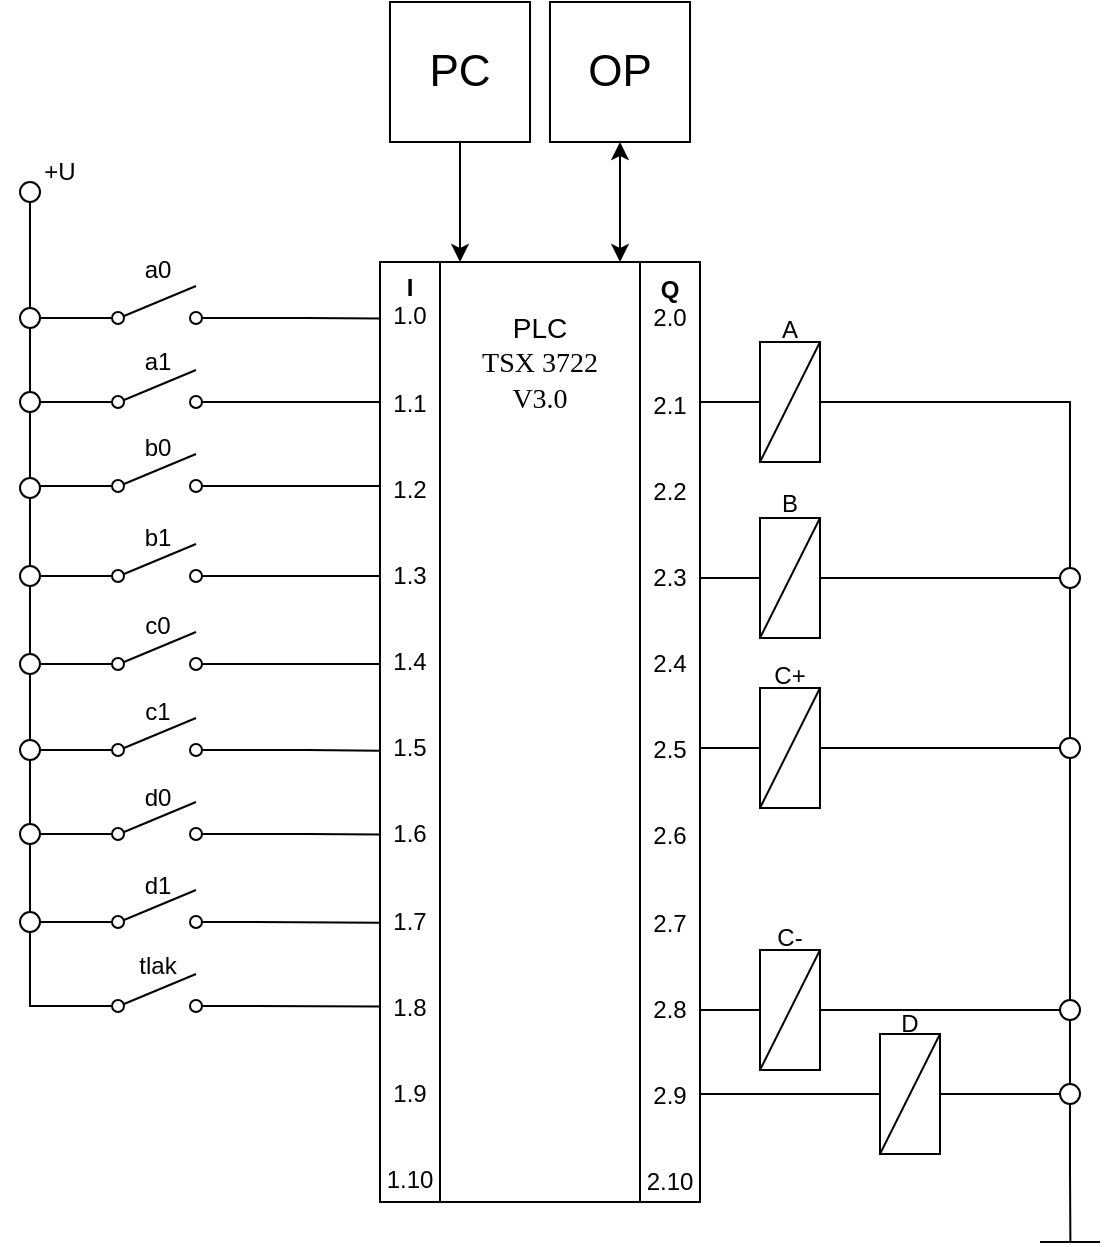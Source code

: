 <mxfile version="15.9.4" type="device"><diagram id="kRK2xJ4wAWANBHRCVUoH" name="Stránka-1"><mxGraphModel dx="383" dy="606" grid="1" gridSize="10" guides="1" tooltips="1" connect="1" arrows="1" fold="1" page="1" pageScale="1" pageWidth="827" pageHeight="1169" math="0" shadow="0"><root><mxCell id="0"/><mxCell id="1" parent="0"/><mxCell id="SBZ6tHTh4G1ADK9D4yWB-2" style="edgeStyle=orthogonalEdgeStyle;rounded=0;orthogonalLoop=1;jettySize=auto;html=1;exitX=1;exitY=0;exitDx=0;exitDy=0;entryX=0;entryY=0;entryDx=0;entryDy=0;endArrow=none;endFill=0;" parent="1" source="SBZ6tHTh4G1ADK9D4yWB-4" target="SBZ6tHTh4G1ADK9D4yWB-6" edge="1"><mxGeometry relative="1" as="geometry"><Array as="points"><mxPoint x="340" y="520"/><mxPoint x="340" y="520"/></Array></mxGeometry></mxCell><mxCell id="SBZ6tHTh4G1ADK9D4yWB-3" style="edgeStyle=orthogonalEdgeStyle;rounded=0;orthogonalLoop=1;jettySize=auto;html=1;exitX=1;exitY=1;exitDx=0;exitDy=0;entryX=0;entryY=1;entryDx=0;entryDy=0;endArrow=none;endFill=0;" parent="1" source="SBZ6tHTh4G1ADK9D4yWB-4" target="SBZ6tHTh4G1ADK9D4yWB-6" edge="1"><mxGeometry relative="1" as="geometry"><Array as="points"><mxPoint x="310" y="990"/><mxPoint x="310" y="990"/></Array></mxGeometry></mxCell><mxCell id="SBZ6tHTh4G1ADK9D4yWB-4" value="&lt;b&gt;I&lt;/b&gt;&lt;br&gt;1.0&lt;br&gt;&lt;br&gt;&lt;br&gt;1.1&lt;br&gt;&lt;br&gt;&lt;br&gt;1.2&lt;br&gt;&lt;br&gt;&lt;br&gt;1.3&lt;br&gt;&lt;br&gt;&lt;br&gt;1.4&lt;br&gt;&lt;br&gt;&lt;br&gt;1.5&lt;br&gt;&lt;br&gt;&lt;br&gt;1.6&lt;br&gt;&lt;br&gt;&lt;br&gt;1.7&lt;br&gt;&lt;br&gt;&lt;br&gt;1.8&lt;br&gt;&lt;br&gt;&lt;br&gt;1.9&lt;br&gt;&lt;br&gt;&lt;br&gt;1.10" style="rounded=0;whiteSpace=wrap;html=1;align=center;verticalAlign=top;spacing=1;" parent="1" vertex="1"><mxGeometry x="240" y="520" width="30" height="470" as="geometry"/></mxCell><mxCell id="SBZ6tHTh4G1ADK9D4yWB-6" value="&lt;b&gt;Q&lt;/b&gt;&lt;br&gt;2.0&lt;br&gt;&lt;br&gt;&lt;br&gt;2.1&lt;br&gt;&lt;br&gt;&lt;br&gt;2.2&lt;br&gt;&lt;br&gt;&lt;br&gt;2.3&lt;br&gt;&lt;br&gt;&lt;br&gt;2.4&lt;br&gt;&lt;br&gt;&lt;br&gt;2.5&lt;br&gt;&lt;br&gt;&lt;br&gt;2.6&lt;br&gt;&lt;br&gt;&lt;br&gt;2.7&lt;br&gt;&lt;br&gt;&lt;br&gt;2.8&lt;br&gt;&lt;br&gt;&lt;br&gt;2.9&lt;br&gt;&lt;br&gt;&lt;br&gt;2.10" style="rounded=0;whiteSpace=wrap;html=1;align=center;horizontal=1;verticalAlign=top;" parent="1" vertex="1"><mxGeometry x="370" y="520" width="30" height="470" as="geometry"/></mxCell><mxCell id="SBZ6tHTh4G1ADK9D4yWB-7" style="edgeStyle=orthogonalEdgeStyle;rounded=0;orthogonalLoop=1;jettySize=auto;html=1;exitX=0.5;exitY=0;exitDx=0;exitDy=0;entryX=0.5;entryY=1;entryDx=0;entryDy=0;endArrow=none;endFill=0;" parent="1" source="SBZ6tHTh4G1ADK9D4yWB-8" target="SBZ6tHTh4G1ADK9D4yWB-9" edge="1"><mxGeometry relative="1" as="geometry"/></mxCell><mxCell id="SBZ6tHTh4G1ADK9D4yWB-8" value="" style="ellipse;whiteSpace=wrap;html=1;aspect=fixed;verticalAlign=top;" parent="1" vertex="1"><mxGeometry x="60" y="585" width="10" height="10" as="geometry"/></mxCell><mxCell id="SBZ6tHTh4G1ADK9D4yWB-9" value="" style="ellipse;whiteSpace=wrap;html=1;aspect=fixed;verticalAlign=top;" parent="1" vertex="1"><mxGeometry x="60" y="543" width="10" height="10" as="geometry"/></mxCell><mxCell id="SBZ6tHTh4G1ADK9D4yWB-10" style="edgeStyle=orthogonalEdgeStyle;rounded=0;orthogonalLoop=1;jettySize=auto;html=1;exitX=0;exitY=0.84;exitDx=0;exitDy=0;exitPerimeter=0;entryX=1;entryY=0.5;entryDx=0;entryDy=0;endArrow=none;endFill=0;" parent="1" source="SBZ6tHTh4G1ADK9D4yWB-12" target="SBZ6tHTh4G1ADK9D4yWB-9" edge="1"><mxGeometry relative="1" as="geometry"/></mxCell><mxCell id="SBZ6tHTh4G1ADK9D4yWB-11" style="edgeStyle=orthogonalEdgeStyle;rounded=0;orthogonalLoop=1;jettySize=auto;html=1;exitX=1;exitY=0.84;exitDx=0;exitDy=0;exitPerimeter=0;entryX=0.011;entryY=0.06;entryDx=0;entryDy=0;entryPerimeter=0;endArrow=none;endFill=0;" parent="1" source="SBZ6tHTh4G1ADK9D4yWB-12" target="SBZ6tHTh4G1ADK9D4yWB-4" edge="1"><mxGeometry relative="1" as="geometry"/></mxCell><mxCell id="SBZ6tHTh4G1ADK9D4yWB-12" value="" style="pointerEvents=1;verticalLabelPosition=bottom;shadow=0;dashed=0;align=center;html=1;verticalAlign=top;shape=mxgraph.electrical.electro-mechanical.simple_switch;" parent="1" vertex="1"><mxGeometry x="91" y="532" width="75" height="19" as="geometry"/></mxCell><mxCell id="SBZ6tHTh4G1ADK9D4yWB-13" style="edgeStyle=orthogonalEdgeStyle;rounded=0;orthogonalLoop=1;jettySize=auto;html=1;exitX=0;exitY=0.84;exitDx=0;exitDy=0;exitPerimeter=0;entryX=1;entryY=0.5;entryDx=0;entryDy=0;endArrow=none;endFill=0;" parent="1" source="SBZ6tHTh4G1ADK9D4yWB-15" target="SBZ6tHTh4G1ADK9D4yWB-8" edge="1"><mxGeometry relative="1" as="geometry"/></mxCell><mxCell id="SBZ6tHTh4G1ADK9D4yWB-14" style="edgeStyle=orthogonalEdgeStyle;rounded=0;orthogonalLoop=1;jettySize=auto;html=1;exitX=1;exitY=0.84;exitDx=0;exitDy=0;exitPerimeter=0;endArrow=none;endFill=0;" parent="1" source="SBZ6tHTh4G1ADK9D4yWB-15" edge="1"><mxGeometry relative="1" as="geometry"><mxPoint x="240" y="590" as="targetPoint"/><Array as="points"><mxPoint x="240" y="590"/></Array></mxGeometry></mxCell><mxCell id="SBZ6tHTh4G1ADK9D4yWB-15" value="" style="pointerEvents=1;verticalLabelPosition=bottom;shadow=0;dashed=0;align=center;html=1;verticalAlign=top;shape=mxgraph.electrical.electro-mechanical.simple_switch;" parent="1" vertex="1"><mxGeometry x="91" y="574" width="75" height="19" as="geometry"/></mxCell><mxCell id="SBZ6tHTh4G1ADK9D4yWB-16" style="edgeStyle=orthogonalEdgeStyle;rounded=0;orthogonalLoop=1;jettySize=auto;html=1;exitX=0.5;exitY=1;exitDx=0;exitDy=0;entryX=0.5;entryY=0;entryDx=0;entryDy=0;endArrow=none;endFill=0;" parent="1" source="SBZ6tHTh4G1ADK9D4yWB-17" target="SBZ6tHTh4G1ADK9D4yWB-9" edge="1"><mxGeometry relative="1" as="geometry"/></mxCell><mxCell id="SBZ6tHTh4G1ADK9D4yWB-17" value="" style="ellipse;whiteSpace=wrap;html=1;aspect=fixed;verticalAlign=top;" parent="1" vertex="1"><mxGeometry x="60" y="480" width="10" height="10" as="geometry"/></mxCell><mxCell id="SBZ6tHTh4G1ADK9D4yWB-18" value="+U" style="text;html=1;strokeColor=none;fillColor=none;align=center;verticalAlign=middle;whiteSpace=wrap;rounded=0;" parent="1" vertex="1"><mxGeometry x="50" y="460" width="60" height="30" as="geometry"/></mxCell><mxCell id="SBZ6tHTh4G1ADK9D4yWB-19" style="edgeStyle=orthogonalEdgeStyle;rounded=0;orthogonalLoop=1;jettySize=auto;html=1;exitX=0.5;exitY=1;exitDx=0;exitDy=0;endArrow=classic;endFill=1;" parent="1" source="SBZ6tHTh4G1ADK9D4yWB-20" edge="1"><mxGeometry relative="1" as="geometry"><mxPoint x="280" y="520" as="targetPoint"/></mxGeometry></mxCell><mxCell id="SBZ6tHTh4G1ADK9D4yWB-20" value="&lt;font style=&quot;font-size: 22px&quot;&gt;PC&lt;/font&gt;" style="whiteSpace=wrap;html=1;aspect=fixed;verticalAlign=middle;" parent="1" vertex="1"><mxGeometry x="245" y="390" width="70" height="70" as="geometry"/></mxCell><mxCell id="SBZ6tHTh4G1ADK9D4yWB-21" value="&lt;font style=&quot;font-size: 14px&quot;&gt;PLC&lt;br&gt;&lt;span style=&quot;font-family: &amp;#34;times new roman&amp;#34; , serif&quot;&gt;TSX 3722 V3.0&lt;/span&gt;&lt;/font&gt;" style="text;html=1;strokeColor=none;fillColor=none;align=center;verticalAlign=middle;whiteSpace=wrap;rounded=0;" parent="1" vertex="1"><mxGeometry x="290" y="532" width="60" height="78" as="geometry"/></mxCell><mxCell id="SBZ6tHTh4G1ADK9D4yWB-22" style="edgeStyle=orthogonalEdgeStyle;rounded=0;orthogonalLoop=1;jettySize=auto;html=1;entryX=1;entryY=0.25;entryDx=0;entryDy=0;endArrow=none;endFill=0;exitX=0;exitY=0.5;exitDx=0;exitDy=0;" parent="1" source="SBZ6tHTh4G1ADK9D4yWB-126" target="SBZ6tHTh4G1ADK9D4yWB-6" edge="1"><mxGeometry relative="1" as="geometry"><Array as="points"><mxPoint x="400" y="590"/></Array><mxPoint x="470" y="590" as="sourcePoint"/></mxGeometry></mxCell><mxCell id="SBZ6tHTh4G1ADK9D4yWB-32" style="edgeStyle=orthogonalEdgeStyle;rounded=0;orthogonalLoop=1;jettySize=auto;html=1;exitX=0;exitY=0.84;exitDx=0;exitDy=0;exitPerimeter=0;entryX=1;entryY=0.5;entryDx=0;entryDy=0;endArrow=none;endFill=0;" parent="1" source="SBZ6tHTh4G1ADK9D4yWB-34" target="SBZ6tHTh4G1ADK9D4yWB-37" edge="1"><mxGeometry relative="1" as="geometry"/></mxCell><mxCell id="SBZ6tHTh4G1ADK9D4yWB-33" style="edgeStyle=orthogonalEdgeStyle;rounded=0;orthogonalLoop=1;jettySize=auto;html=1;exitX=1;exitY=0.84;exitDx=0;exitDy=0;exitPerimeter=0;endArrow=none;endFill=0;" parent="1" source="SBZ6tHTh4G1ADK9D4yWB-34" edge="1"><mxGeometry relative="1" as="geometry"><mxPoint x="240" y="632" as="targetPoint"/><Array as="points"><mxPoint x="230" y="632"/></Array></mxGeometry></mxCell><mxCell id="SBZ6tHTh4G1ADK9D4yWB-34" value="" style="pointerEvents=1;verticalLabelPosition=bottom;shadow=0;dashed=0;align=center;html=1;verticalAlign=top;shape=mxgraph.electrical.electro-mechanical.simple_switch;" parent="1" vertex="1"><mxGeometry x="91" y="616" width="75" height="19" as="geometry"/></mxCell><mxCell id="SBZ6tHTh4G1ADK9D4yWB-35" style="edgeStyle=orthogonalEdgeStyle;rounded=0;orthogonalLoop=1;jettySize=auto;html=1;exitX=0.5;exitY=0;exitDx=0;exitDy=0;entryX=0.5;entryY=1;entryDx=0;entryDy=0;endArrow=none;endFill=0;" parent="1" source="SBZ6tHTh4G1ADK9D4yWB-37" target="SBZ6tHTh4G1ADK9D4yWB-8" edge="1"><mxGeometry relative="1" as="geometry"/></mxCell><mxCell id="SBZ6tHTh4G1ADK9D4yWB-36" style="edgeStyle=orthogonalEdgeStyle;rounded=0;orthogonalLoop=1;jettySize=auto;html=1;exitX=0.5;exitY=1;exitDx=0;exitDy=0;entryX=0.5;entryY=0;entryDx=0;entryDy=0;endArrow=none;endFill=0;" parent="1" source="SBZ6tHTh4G1ADK9D4yWB-37" target="SBZ6tHTh4G1ADK9D4yWB-45" edge="1"><mxGeometry relative="1" as="geometry"/></mxCell><mxCell id="SBZ6tHTh4G1ADK9D4yWB-37" value="" style="ellipse;whiteSpace=wrap;html=1;aspect=fixed;verticalAlign=top;" parent="1" vertex="1"><mxGeometry x="60" y="628" width="10" height="10" as="geometry"/></mxCell><mxCell id="SBZ6tHTh4G1ADK9D4yWB-38" style="edgeStyle=orthogonalEdgeStyle;rounded=0;orthogonalLoop=1;jettySize=auto;html=1;exitX=1;exitY=0.84;exitDx=0;exitDy=0;exitPerimeter=0;endArrow=none;endFill=0;" parent="1" source="SBZ6tHTh4G1ADK9D4yWB-39" edge="1"><mxGeometry relative="1" as="geometry"><mxPoint x="240" y="677" as="targetPoint"/><Array as="points"><mxPoint x="240" y="677"/></Array></mxGeometry></mxCell><mxCell id="SBZ6tHTh4G1ADK9D4yWB-39" value="" style="pointerEvents=1;verticalLabelPosition=bottom;shadow=0;dashed=0;align=center;html=1;verticalAlign=top;shape=mxgraph.electrical.electro-mechanical.simple_switch;" parent="1" vertex="1"><mxGeometry x="91" y="661" width="75" height="19" as="geometry"/></mxCell><mxCell id="SBZ6tHTh4G1ADK9D4yWB-40" style="edgeStyle=orthogonalEdgeStyle;rounded=0;orthogonalLoop=1;jettySize=auto;html=1;exitX=1;exitY=0.84;exitDx=0;exitDy=0;exitPerimeter=0;endArrow=none;endFill=0;" parent="1" source="SBZ6tHTh4G1ADK9D4yWB-42" edge="1"><mxGeometry relative="1" as="geometry"><mxPoint x="240" y="721" as="targetPoint"/><Array as="points"><mxPoint x="240" y="721"/></Array></mxGeometry></mxCell><mxCell id="SBZ6tHTh4G1ADK9D4yWB-41" style="edgeStyle=orthogonalEdgeStyle;rounded=0;orthogonalLoop=1;jettySize=auto;html=1;exitX=0;exitY=0.84;exitDx=0;exitDy=0;exitPerimeter=0;entryX=1;entryY=0.5;entryDx=0;entryDy=0;endArrow=none;endFill=0;" parent="1" source="SBZ6tHTh4G1ADK9D4yWB-42" target="SBZ6tHTh4G1ADK9D4yWB-90" edge="1"><mxGeometry relative="1" as="geometry"/></mxCell><mxCell id="SBZ6tHTh4G1ADK9D4yWB-42" value="" style="pointerEvents=1;verticalLabelPosition=bottom;shadow=0;dashed=0;align=center;html=1;verticalAlign=top;shape=mxgraph.electrical.electro-mechanical.simple_switch;" parent="1" vertex="1"><mxGeometry x="91" y="705" width="75" height="19" as="geometry"/></mxCell><mxCell id="SBZ6tHTh4G1ADK9D4yWB-43" style="edgeStyle=orthogonalEdgeStyle;rounded=0;orthogonalLoop=1;jettySize=auto;html=1;exitX=1;exitY=0.5;exitDx=0;exitDy=0;entryX=0;entryY=0.84;entryDx=0;entryDy=0;entryPerimeter=0;endArrow=none;endFill=0;" parent="1" source="SBZ6tHTh4G1ADK9D4yWB-45" target="SBZ6tHTh4G1ADK9D4yWB-39" edge="1"><mxGeometry relative="1" as="geometry"/></mxCell><mxCell id="SBZ6tHTh4G1ADK9D4yWB-44" style="edgeStyle=orthogonalEdgeStyle;rounded=0;orthogonalLoop=1;jettySize=auto;html=1;exitX=0.5;exitY=1;exitDx=0;exitDy=0;entryX=0.5;entryY=0;entryDx=0;entryDy=0;endArrow=none;endFill=0;" parent="1" source="SBZ6tHTh4G1ADK9D4yWB-45" target="SBZ6tHTh4G1ADK9D4yWB-90" edge="1"><mxGeometry relative="1" as="geometry"/></mxCell><mxCell id="SBZ6tHTh4G1ADK9D4yWB-45" value="" style="ellipse;whiteSpace=wrap;html=1;aspect=fixed;verticalAlign=top;" parent="1" vertex="1"><mxGeometry x="60" y="672" width="10" height="10" as="geometry"/></mxCell><mxCell id="SBZ6tHTh4G1ADK9D4yWB-89" style="edgeStyle=orthogonalEdgeStyle;rounded=0;orthogonalLoop=1;jettySize=auto;html=1;exitX=0.5;exitY=1;exitDx=0;exitDy=0;entryX=0.5;entryY=0;entryDx=0;entryDy=0;endArrow=none;endFill=0;" parent="1" source="SBZ6tHTh4G1ADK9D4yWB-90" target="SBZ6tHTh4G1ADK9D4yWB-93" edge="1"><mxGeometry relative="1" as="geometry"/></mxCell><mxCell id="SBZ6tHTh4G1ADK9D4yWB-90" value="" style="ellipse;whiteSpace=wrap;html=1;aspect=fixed;verticalAlign=top;" parent="1" vertex="1"><mxGeometry x="60" y="716" width="10" height="10" as="geometry"/></mxCell><mxCell id="SBZ6tHTh4G1ADK9D4yWB-91" style="edgeStyle=orthogonalEdgeStyle;rounded=0;orthogonalLoop=1;jettySize=auto;html=1;exitX=0.5;exitY=0;exitDx=0;exitDy=0;entryX=0.5;entryY=1;entryDx=0;entryDy=0;endArrow=none;endFill=0;" parent="1" source="SBZ6tHTh4G1ADK9D4yWB-92" target="SBZ6tHTh4G1ADK9D4yWB-93" edge="1"><mxGeometry relative="1" as="geometry"/></mxCell><mxCell id="SBZ6tHTh4G1ADK9D4yWB-92" value="" style="ellipse;whiteSpace=wrap;html=1;aspect=fixed;verticalAlign=top;" parent="1" vertex="1"><mxGeometry x="60" y="801" width="10" height="10" as="geometry"/></mxCell><mxCell id="SBZ6tHTh4G1ADK9D4yWB-93" value="" style="ellipse;whiteSpace=wrap;html=1;aspect=fixed;verticalAlign=top;" parent="1" vertex="1"><mxGeometry x="60" y="759" width="10" height="10" as="geometry"/></mxCell><mxCell id="SBZ6tHTh4G1ADK9D4yWB-94" style="edgeStyle=orthogonalEdgeStyle;rounded=0;orthogonalLoop=1;jettySize=auto;html=1;exitX=0;exitY=0.84;exitDx=0;exitDy=0;exitPerimeter=0;entryX=1;entryY=0.5;entryDx=0;entryDy=0;endArrow=none;endFill=0;" parent="1" source="SBZ6tHTh4G1ADK9D4yWB-96" target="SBZ6tHTh4G1ADK9D4yWB-93" edge="1"><mxGeometry relative="1" as="geometry"/></mxCell><mxCell id="SBZ6tHTh4G1ADK9D4yWB-95" style="edgeStyle=orthogonalEdgeStyle;rounded=0;orthogonalLoop=1;jettySize=auto;html=1;exitX=1;exitY=0.84;exitDx=0;exitDy=0;exitPerimeter=0;entryX=0.009;entryY=0.503;entryDx=0;entryDy=0;entryPerimeter=0;endArrow=none;endFill=0;" parent="1" source="SBZ6tHTh4G1ADK9D4yWB-96" edge="1"><mxGeometry relative="1" as="geometry"><mxPoint x="240.27" y="764.41" as="targetPoint"/></mxGeometry></mxCell><mxCell id="SBZ6tHTh4G1ADK9D4yWB-96" value="" style="pointerEvents=1;verticalLabelPosition=bottom;shadow=0;dashed=0;align=center;html=1;verticalAlign=top;shape=mxgraph.electrical.electro-mechanical.simple_switch;" parent="1" vertex="1"><mxGeometry x="91" y="748" width="75" height="19" as="geometry"/></mxCell><mxCell id="SBZ6tHTh4G1ADK9D4yWB-97" style="edgeStyle=orthogonalEdgeStyle;rounded=0;orthogonalLoop=1;jettySize=auto;html=1;exitX=0;exitY=0.84;exitDx=0;exitDy=0;exitPerimeter=0;entryX=1;entryY=0.5;entryDx=0;entryDy=0;endArrow=none;endFill=0;" parent="1" source="SBZ6tHTh4G1ADK9D4yWB-99" target="SBZ6tHTh4G1ADK9D4yWB-92" edge="1"><mxGeometry relative="1" as="geometry"/></mxCell><mxCell id="SBZ6tHTh4G1ADK9D4yWB-98" style="edgeStyle=orthogonalEdgeStyle;rounded=0;orthogonalLoop=1;jettySize=auto;html=1;exitX=1;exitY=0.84;exitDx=0;exitDy=0;exitPerimeter=0;entryX=0.009;entryY=0.592;entryDx=0;entryDy=0;entryPerimeter=0;endArrow=none;endFill=0;" parent="1" source="SBZ6tHTh4G1ADK9D4yWB-99" edge="1"><mxGeometry relative="1" as="geometry"><mxPoint x="240.27" y="806.24" as="targetPoint"/></mxGeometry></mxCell><mxCell id="SBZ6tHTh4G1ADK9D4yWB-99" value="" style="pointerEvents=1;verticalLabelPosition=bottom;shadow=0;dashed=0;align=center;html=1;verticalAlign=top;shape=mxgraph.electrical.electro-mechanical.simple_switch;" parent="1" vertex="1"><mxGeometry x="91" y="790" width="75" height="19" as="geometry"/></mxCell><mxCell id="SBZ6tHTh4G1ADK9D4yWB-100" style="edgeStyle=orthogonalEdgeStyle;rounded=0;orthogonalLoop=1;jettySize=auto;html=1;exitX=0;exitY=0.84;exitDx=0;exitDy=0;exitPerimeter=0;entryX=1;entryY=0.5;entryDx=0;entryDy=0;endArrow=none;endFill=0;" parent="1" source="SBZ6tHTh4G1ADK9D4yWB-102" target="SBZ6tHTh4G1ADK9D4yWB-105" edge="1"><mxGeometry relative="1" as="geometry"/></mxCell><mxCell id="SBZ6tHTh4G1ADK9D4yWB-101" style="edgeStyle=orthogonalEdgeStyle;rounded=0;orthogonalLoop=1;jettySize=auto;html=1;exitX=1;exitY=0.84;exitDx=0;exitDy=0;exitPerimeter=0;entryX=0.002;entryY=0.686;entryDx=0;entryDy=0;entryPerimeter=0;endArrow=none;endFill=0;" parent="1" source="SBZ6tHTh4G1ADK9D4yWB-102" edge="1"><mxGeometry relative="1" as="geometry"><Array as="points"><mxPoint x="166" y="850"/><mxPoint x="203" y="850"/></Array><mxPoint x="240.06" y="850.42" as="targetPoint"/></mxGeometry></mxCell><mxCell id="SBZ6tHTh4G1ADK9D4yWB-102" value="" style="pointerEvents=1;verticalLabelPosition=bottom;shadow=0;dashed=0;align=center;html=1;verticalAlign=top;shape=mxgraph.electrical.electro-mechanical.simple_switch;" parent="1" vertex="1"><mxGeometry x="91" y="834" width="75" height="19" as="geometry"/></mxCell><mxCell id="SBZ6tHTh4G1ADK9D4yWB-103" style="edgeStyle=orthogonalEdgeStyle;rounded=0;orthogonalLoop=1;jettySize=auto;html=1;exitX=0.5;exitY=0;exitDx=0;exitDy=0;entryX=0.5;entryY=1;entryDx=0;entryDy=0;endArrow=none;endFill=0;" parent="1" source="SBZ6tHTh4G1ADK9D4yWB-105" target="SBZ6tHTh4G1ADK9D4yWB-92" edge="1"><mxGeometry relative="1" as="geometry"/></mxCell><mxCell id="SBZ6tHTh4G1ADK9D4yWB-105" value="" style="ellipse;whiteSpace=wrap;html=1;aspect=fixed;verticalAlign=top;" parent="1" vertex="1"><mxGeometry x="60" y="845" width="10" height="10" as="geometry"/></mxCell><mxCell id="SBZ6tHTh4G1ADK9D4yWB-106" style="edgeStyle=orthogonalEdgeStyle;rounded=0;orthogonalLoop=1;jettySize=auto;html=1;exitX=1;exitY=0.84;exitDx=0;exitDy=0;exitPerimeter=0;entryX=0.009;entryY=0.773;entryDx=0;entryDy=0;entryPerimeter=0;endArrow=none;endFill=0;" parent="1" source="SBZ6tHTh4G1ADK9D4yWB-107" edge="1"><mxGeometry relative="1" as="geometry"><Array as="points"><mxPoint x="166" y="892"/><mxPoint x="203" y="892"/></Array><mxPoint x="240.27" y="892.31" as="targetPoint"/></mxGeometry></mxCell><mxCell id="SBZ6tHTh4G1ADK9D4yWB-120" style="edgeStyle=orthogonalEdgeStyle;rounded=0;orthogonalLoop=1;jettySize=auto;html=1;exitX=0;exitY=0.84;exitDx=0;exitDy=0;exitPerimeter=0;entryX=0.5;entryY=1;entryDx=0;entryDy=0;endArrow=none;endFill=0;" parent="1" source="SBZ6tHTh4G1ADK9D4yWB-107" target="SBZ6tHTh4G1ADK9D4yWB-105" edge="1"><mxGeometry relative="1" as="geometry"/></mxCell><mxCell id="SBZ6tHTh4G1ADK9D4yWB-107" value="" style="pointerEvents=1;verticalLabelPosition=bottom;shadow=0;dashed=0;align=center;html=1;verticalAlign=top;shape=mxgraph.electrical.electro-mechanical.simple_switch;" parent="1" vertex="1"><mxGeometry x="91" y="876" width="75" height="19" as="geometry"/></mxCell><mxCell id="SBZ6tHTh4G1ADK9D4yWB-118" style="edgeStyle=orthogonalEdgeStyle;rounded=0;orthogonalLoop=1;jettySize=auto;html=1;exitX=0.5;exitY=1;exitDx=0;exitDy=0;startArrow=classic;startFill=1;" parent="1" source="SBZ6tHTh4G1ADK9D4yWB-119" edge="1"><mxGeometry relative="1" as="geometry"><mxPoint x="360" y="520" as="targetPoint"/></mxGeometry></mxCell><mxCell id="SBZ6tHTh4G1ADK9D4yWB-119" value="&lt;font style=&quot;font-size: 22px&quot;&gt;OP&lt;/font&gt;" style="whiteSpace=wrap;html=1;aspect=fixed;verticalAlign=middle;" parent="1" vertex="1"><mxGeometry x="325" y="390" width="70" height="70" as="geometry"/></mxCell><mxCell id="dndFAtJ_lIku3ejkhftn-1" style="edgeStyle=orthogonalEdgeStyle;rounded=0;orthogonalLoop=1;jettySize=auto;html=1;exitX=1;exitY=0.5;exitDx=0;exitDy=0;entryX=0.5;entryY=0;entryDx=0;entryDy=0;endArrow=none;endFill=0;" edge="1" parent="1" source="SBZ6tHTh4G1ADK9D4yWB-126" target="SBZ6tHTh4G1ADK9D4yWB-149"><mxGeometry relative="1" as="geometry"/></mxCell><mxCell id="SBZ6tHTh4G1ADK9D4yWB-126" value="" style="rounded=0;whiteSpace=wrap;html=1;" parent="1" vertex="1"><mxGeometry x="430" y="560" width="30" height="60" as="geometry"/></mxCell><mxCell id="SBZ6tHTh4G1ADK9D4yWB-130" style="edgeStyle=orthogonalEdgeStyle;rounded=0;orthogonalLoop=1;jettySize=auto;html=1;exitX=0;exitY=0.5;exitDx=0;exitDy=0;endArrow=none;endFill=0;" parent="1" source="SBZ6tHTh4G1ADK9D4yWB-128" edge="1"><mxGeometry relative="1" as="geometry"><mxPoint x="400" y="678" as="targetPoint"/></mxGeometry></mxCell><mxCell id="SBZ6tHTh4G1ADK9D4yWB-150" style="edgeStyle=orthogonalEdgeStyle;rounded=0;orthogonalLoop=1;jettySize=auto;html=1;exitX=1;exitY=0.5;exitDx=0;exitDy=0;entryX=0;entryY=0.5;entryDx=0;entryDy=0;endArrow=none;endFill=0;" parent="1" source="SBZ6tHTh4G1ADK9D4yWB-128" target="SBZ6tHTh4G1ADK9D4yWB-149" edge="1"><mxGeometry relative="1" as="geometry"/></mxCell><mxCell id="SBZ6tHTh4G1ADK9D4yWB-128" value="" style="rounded=0;whiteSpace=wrap;html=1;" parent="1" vertex="1"><mxGeometry x="430" y="648" width="30" height="60" as="geometry"/></mxCell><mxCell id="SBZ6tHTh4G1ADK9D4yWB-137" style="edgeStyle=orthogonalEdgeStyle;rounded=0;orthogonalLoop=1;jettySize=auto;html=1;exitX=0;exitY=0.5;exitDx=0;exitDy=0;endArrow=none;endFill=0;" parent="1" source="SBZ6tHTh4G1ADK9D4yWB-136" edge="1"><mxGeometry relative="1" as="geometry"><mxPoint x="400" y="763" as="targetPoint"/></mxGeometry></mxCell><mxCell id="SBZ6tHTh4G1ADK9D4yWB-157" style="edgeStyle=orthogonalEdgeStyle;rounded=0;orthogonalLoop=1;jettySize=auto;html=1;exitX=1;exitY=0.5;exitDx=0;exitDy=0;entryX=0;entryY=0.5;entryDx=0;entryDy=0;endArrow=none;endFill=0;" parent="1" source="SBZ6tHTh4G1ADK9D4yWB-136" target="SBZ6tHTh4G1ADK9D4yWB-153" edge="1"><mxGeometry relative="1" as="geometry"/></mxCell><mxCell id="SBZ6tHTh4G1ADK9D4yWB-136" value="" style="rounded=0;whiteSpace=wrap;html=1;" parent="1" vertex="1"><mxGeometry x="430" y="733" width="30" height="60" as="geometry"/></mxCell><mxCell id="SBZ6tHTh4G1ADK9D4yWB-141" style="edgeStyle=orthogonalEdgeStyle;rounded=0;orthogonalLoop=1;jettySize=auto;html=1;exitX=0;exitY=0.5;exitDx=0;exitDy=0;endArrow=none;endFill=0;" parent="1" source="SBZ6tHTh4G1ADK9D4yWB-140" edge="1"><mxGeometry relative="1" as="geometry"><mxPoint x="400" y="894" as="targetPoint"/></mxGeometry></mxCell><mxCell id="SBZ6tHTh4G1ADK9D4yWB-165" style="edgeStyle=orthogonalEdgeStyle;rounded=0;orthogonalLoop=1;jettySize=auto;html=1;exitX=1;exitY=0.5;exitDx=0;exitDy=0;entryX=0;entryY=0.5;entryDx=0;entryDy=0;endArrow=none;endFill=0;" parent="1" source="SBZ6tHTh4G1ADK9D4yWB-140" target="SBZ6tHTh4G1ADK9D4yWB-164" edge="1"><mxGeometry relative="1" as="geometry"/></mxCell><mxCell id="SBZ6tHTh4G1ADK9D4yWB-140" value="" style="rounded=0;whiteSpace=wrap;html=1;" parent="1" vertex="1"><mxGeometry x="430" y="864" width="30" height="60" as="geometry"/></mxCell><mxCell id="SBZ6tHTh4G1ADK9D4yWB-178" style="edgeStyle=none;rounded=0;orthogonalLoop=1;jettySize=auto;html=1;exitX=0.5;exitY=1;exitDx=0;exitDy=0;entryX=0.5;entryY=0;entryDx=0;entryDy=0;endArrow=none;endFill=0;" parent="1" source="SBZ6tHTh4G1ADK9D4yWB-149" target="SBZ6tHTh4G1ADK9D4yWB-153" edge="1"><mxGeometry relative="1" as="geometry"/></mxCell><mxCell id="SBZ6tHTh4G1ADK9D4yWB-149" value="" style="ellipse;whiteSpace=wrap;html=1;aspect=fixed;verticalAlign=top;" parent="1" vertex="1"><mxGeometry x="580" y="673" width="10" height="10" as="geometry"/></mxCell><mxCell id="SBZ6tHTh4G1ADK9D4yWB-179" style="edgeStyle=none;rounded=0;orthogonalLoop=1;jettySize=auto;html=1;exitX=0.5;exitY=1;exitDx=0;exitDy=0;entryX=0.5;entryY=0;entryDx=0;entryDy=0;endArrow=none;endFill=0;" parent="1" source="SBZ6tHTh4G1ADK9D4yWB-153" target="SBZ6tHTh4G1ADK9D4yWB-164" edge="1"><mxGeometry relative="1" as="geometry"/></mxCell><mxCell id="SBZ6tHTh4G1ADK9D4yWB-153" value="" style="ellipse;whiteSpace=wrap;html=1;aspect=fixed;verticalAlign=top;" parent="1" vertex="1"><mxGeometry x="580" y="758" width="10" height="10" as="geometry"/></mxCell><mxCell id="SBZ6tHTh4G1ADK9D4yWB-164" value="" style="ellipse;whiteSpace=wrap;html=1;aspect=fixed;verticalAlign=top;" parent="1" vertex="1"><mxGeometry x="580" y="889" width="10" height="10" as="geometry"/></mxCell><mxCell id="SBZ6tHTh4G1ADK9D4yWB-167" value="" style="endArrow=none;html=1;rounded=0;" parent="1" edge="1"><mxGeometry width="50" height="50" relative="1" as="geometry"><mxPoint x="570" y="1010" as="sourcePoint"/><mxPoint x="600" y="1010" as="targetPoint"/></mxGeometry></mxCell><mxCell id="SBZ6tHTh4G1ADK9D4yWB-169" style="edgeStyle=none;rounded=0;orthogonalLoop=1;jettySize=auto;html=1;exitX=0;exitY=1;exitDx=0;exitDy=0;entryX=1;entryY=0;entryDx=0;entryDy=0;endArrow=none;endFill=0;" parent="1" source="SBZ6tHTh4G1ADK9D4yWB-126" target="SBZ6tHTh4G1ADK9D4yWB-126" edge="1"><mxGeometry relative="1" as="geometry"/></mxCell><mxCell id="SBZ6tHTh4G1ADK9D4yWB-171" style="edgeStyle=none;rounded=0;orthogonalLoop=1;jettySize=auto;html=1;exitX=0;exitY=1;exitDx=0;exitDy=0;entryX=1;entryY=0;entryDx=0;entryDy=0;endArrow=none;endFill=0;" parent="1" source="SBZ6tHTh4G1ADK9D4yWB-128" target="SBZ6tHTh4G1ADK9D4yWB-128" edge="1"><mxGeometry relative="1" as="geometry"/></mxCell><mxCell id="SBZ6tHTh4G1ADK9D4yWB-173" style="edgeStyle=none;rounded=0;orthogonalLoop=1;jettySize=auto;html=1;exitX=0;exitY=1;exitDx=0;exitDy=0;entryX=1;entryY=0;entryDx=0;entryDy=0;endArrow=none;endFill=0;" parent="1" source="SBZ6tHTh4G1ADK9D4yWB-136" target="SBZ6tHTh4G1ADK9D4yWB-136" edge="1"><mxGeometry relative="1" as="geometry"/></mxCell><mxCell id="SBZ6tHTh4G1ADK9D4yWB-176" style="edgeStyle=none;rounded=0;orthogonalLoop=1;jettySize=auto;html=1;exitX=0;exitY=1;exitDx=0;exitDy=0;entryX=1;entryY=0;entryDx=0;entryDy=0;endArrow=none;endFill=0;" parent="1" source="SBZ6tHTh4G1ADK9D4yWB-140" target="SBZ6tHTh4G1ADK9D4yWB-140" edge="1"><mxGeometry relative="1" as="geometry"/></mxCell><mxCell id="SBZ6tHTh4G1ADK9D4yWB-183" style="edgeStyle=orthogonalEdgeStyle;rounded=0;orthogonalLoop=1;jettySize=auto;html=1;exitX=0;exitY=0.5;exitDx=0;exitDy=0;endArrow=none;endFill=0;" parent="1" source="SBZ6tHTh4G1ADK9D4yWB-180" edge="1"><mxGeometry relative="1" as="geometry"><mxPoint x="400" y="936" as="targetPoint"/></mxGeometry></mxCell><mxCell id="SBZ6tHTh4G1ADK9D4yWB-185" style="edgeStyle=orthogonalEdgeStyle;rounded=0;orthogonalLoop=1;jettySize=auto;html=1;exitX=1;exitY=0.5;exitDx=0;exitDy=0;entryX=0;entryY=0.5;entryDx=0;entryDy=0;endArrow=none;endFill=0;" parent="1" source="SBZ6tHTh4G1ADK9D4yWB-180" target="SBZ6tHTh4G1ADK9D4yWB-184" edge="1"><mxGeometry relative="1" as="geometry"/></mxCell><mxCell id="SBZ6tHTh4G1ADK9D4yWB-180" value="" style="rounded=0;whiteSpace=wrap;html=1;" parent="1" vertex="1"><mxGeometry x="490" y="906" width="30" height="60" as="geometry"/></mxCell><mxCell id="SBZ6tHTh4G1ADK9D4yWB-182" style="edgeStyle=none;rounded=0;orthogonalLoop=1;jettySize=auto;html=1;exitX=0;exitY=1;exitDx=0;exitDy=0;entryX=1;entryY=0;entryDx=0;entryDy=0;endArrow=none;endFill=0;" parent="1" source="SBZ6tHTh4G1ADK9D4yWB-180" target="SBZ6tHTh4G1ADK9D4yWB-180" edge="1"><mxGeometry relative="1" as="geometry"/></mxCell><mxCell id="SBZ6tHTh4G1ADK9D4yWB-186" style="edgeStyle=orthogonalEdgeStyle;rounded=0;orthogonalLoop=1;jettySize=auto;html=1;exitX=0.5;exitY=1;exitDx=0;exitDy=0;endArrow=none;endFill=0;" parent="1" source="SBZ6tHTh4G1ADK9D4yWB-184" edge="1"><mxGeometry relative="1" as="geometry"><mxPoint x="585.2" y="1010" as="targetPoint"/></mxGeometry></mxCell><mxCell id="SBZ6tHTh4G1ADK9D4yWB-187" style="edgeStyle=orthogonalEdgeStyle;rounded=0;orthogonalLoop=1;jettySize=auto;html=1;exitX=0.5;exitY=0;exitDx=0;exitDy=0;entryX=0.5;entryY=1;entryDx=0;entryDy=0;endArrow=none;endFill=0;" parent="1" source="SBZ6tHTh4G1ADK9D4yWB-184" target="SBZ6tHTh4G1ADK9D4yWB-164" edge="1"><mxGeometry relative="1" as="geometry"/></mxCell><mxCell id="SBZ6tHTh4G1ADK9D4yWB-184" value="" style="ellipse;whiteSpace=wrap;html=1;aspect=fixed;verticalAlign=top;" parent="1" vertex="1"><mxGeometry x="580" y="931" width="10" height="10" as="geometry"/></mxCell><mxCell id="SBZ6tHTh4G1ADK9D4yWB-188" value="A" style="text;html=1;strokeColor=none;fillColor=none;align=center;verticalAlign=middle;whiteSpace=wrap;rounded=0;" parent="1" vertex="1"><mxGeometry x="415" y="539" width="60" height="30" as="geometry"/></mxCell><mxCell id="SBZ6tHTh4G1ADK9D4yWB-189" value="C+" style="text;html=1;strokeColor=none;fillColor=none;align=center;verticalAlign=middle;whiteSpace=wrap;rounded=0;" parent="1" vertex="1"><mxGeometry x="415" y="712" width="60" height="30" as="geometry"/></mxCell><mxCell id="SBZ6tHTh4G1ADK9D4yWB-192" value="B" style="text;html=1;strokeColor=none;fillColor=none;align=center;verticalAlign=middle;whiteSpace=wrap;rounded=0;" parent="1" vertex="1"><mxGeometry x="415" y="626" width="60" height="30" as="geometry"/></mxCell><mxCell id="SBZ6tHTh4G1ADK9D4yWB-194" value="C-" style="text;html=1;strokeColor=none;fillColor=none;align=center;verticalAlign=middle;whiteSpace=wrap;rounded=0;" parent="1" vertex="1"><mxGeometry x="415" y="843" width="60" height="30" as="geometry"/></mxCell><mxCell id="SBZ6tHTh4G1ADK9D4yWB-195" value="D" style="text;html=1;strokeColor=none;fillColor=none;align=center;verticalAlign=middle;whiteSpace=wrap;rounded=0;" parent="1" vertex="1"><mxGeometry x="475" y="886" width="60" height="30" as="geometry"/></mxCell><mxCell id="SBZ6tHTh4G1ADK9D4yWB-196" value="a0" style="text;html=1;strokeColor=none;fillColor=none;align=center;verticalAlign=middle;whiteSpace=wrap;rounded=0;" parent="1" vertex="1"><mxGeometry x="98.5" y="509" width="60" height="30" as="geometry"/></mxCell><mxCell id="SBZ6tHTh4G1ADK9D4yWB-197" value="a1" style="text;html=1;strokeColor=none;fillColor=none;align=center;verticalAlign=middle;whiteSpace=wrap;rounded=0;" parent="1" vertex="1"><mxGeometry x="98.5" y="555" width="60" height="30" as="geometry"/></mxCell><mxCell id="SBZ6tHTh4G1ADK9D4yWB-198" value="b0" style="text;html=1;strokeColor=none;fillColor=none;align=center;verticalAlign=middle;whiteSpace=wrap;rounded=0;" parent="1" vertex="1"><mxGeometry x="98.5" y="598" width="60" height="30" as="geometry"/></mxCell><mxCell id="SBZ6tHTh4G1ADK9D4yWB-199" value="b1" style="text;html=1;strokeColor=none;fillColor=none;align=center;verticalAlign=middle;whiteSpace=wrap;rounded=0;" parent="1" vertex="1"><mxGeometry x="98.5" y="643" width="60" height="30" as="geometry"/></mxCell><mxCell id="SBZ6tHTh4G1ADK9D4yWB-200" value="c0" style="text;html=1;strokeColor=none;fillColor=none;align=center;verticalAlign=middle;whiteSpace=wrap;rounded=0;" parent="1" vertex="1"><mxGeometry x="98.5" y="687" width="60" height="30" as="geometry"/></mxCell><mxCell id="SBZ6tHTh4G1ADK9D4yWB-201" value="c1" style="text;html=1;strokeColor=none;fillColor=none;align=center;verticalAlign=middle;whiteSpace=wrap;rounded=0;" parent="1" vertex="1"><mxGeometry x="98.5" y="730" width="60" height="30" as="geometry"/></mxCell><mxCell id="SBZ6tHTh4G1ADK9D4yWB-202" value="d0" style="text;html=1;strokeColor=none;fillColor=none;align=center;verticalAlign=middle;whiteSpace=wrap;rounded=0;" parent="1" vertex="1"><mxGeometry x="98.5" y="773" width="60" height="30" as="geometry"/></mxCell><mxCell id="SBZ6tHTh4G1ADK9D4yWB-203" value="d1" style="text;html=1;strokeColor=none;fillColor=none;align=center;verticalAlign=middle;whiteSpace=wrap;rounded=0;" parent="1" vertex="1"><mxGeometry x="98.5" y="817" width="60" height="30" as="geometry"/></mxCell><mxCell id="SBZ6tHTh4G1ADK9D4yWB-204" value="tlak" style="text;html=1;strokeColor=none;fillColor=none;align=center;verticalAlign=middle;whiteSpace=wrap;rounded=0;" parent="1" vertex="1"><mxGeometry x="98.5" y="857" width="60" height="30" as="geometry"/></mxCell></root></mxGraphModel></diagram></mxfile>